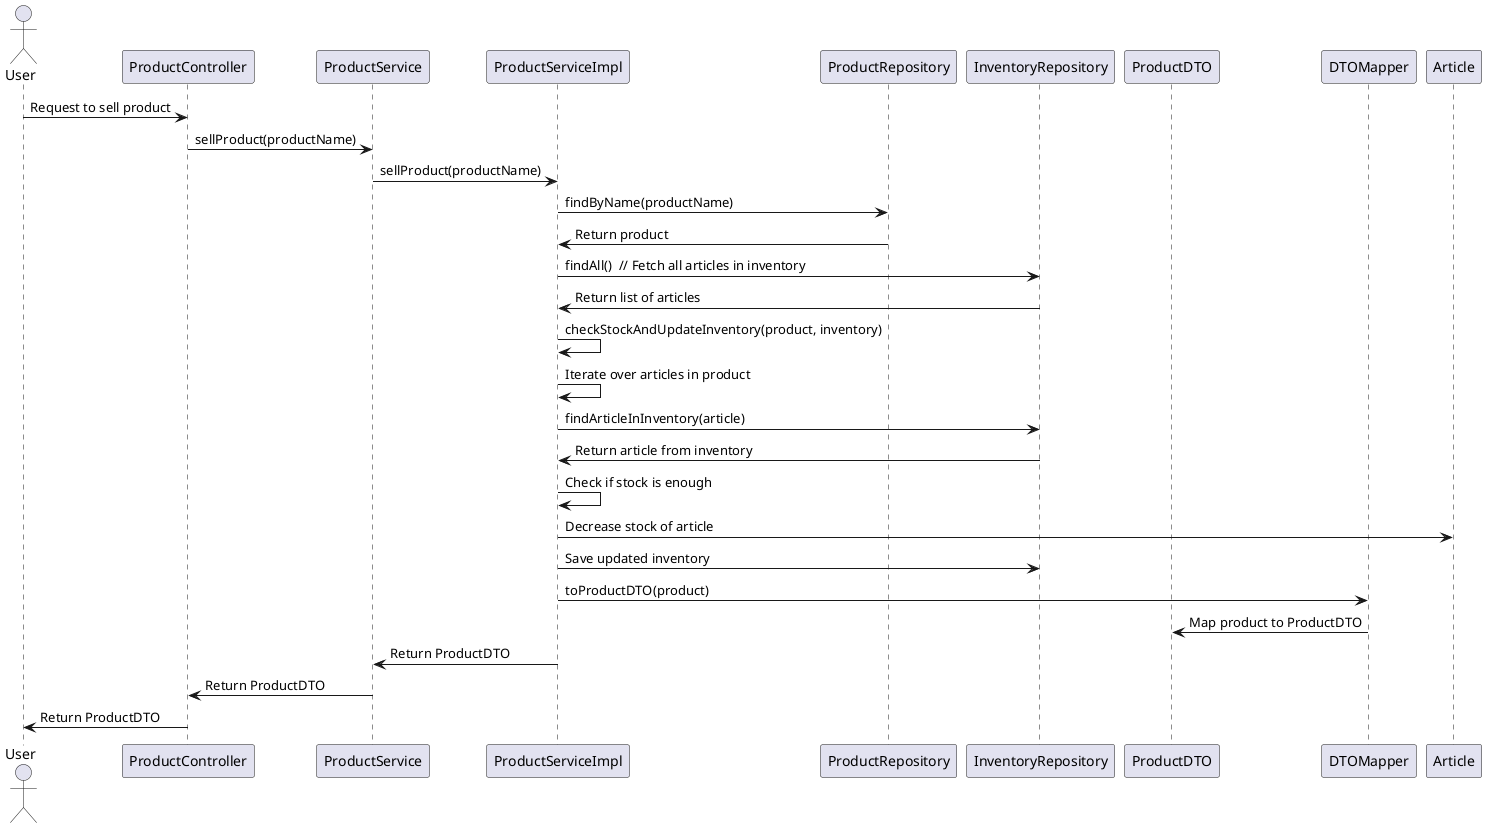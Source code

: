 @startuml

actor User

participant "ProductController" as PC
participant "ProductService" as PS
participant "ProductServiceImpl" as PSI
participant "ProductRepository" as PR
participant "InventoryRepository" as IR
participant "ProductDTO" as PDT
participant "DTOMapper" as DM
participant "Article" as A

User -> PC : Request to sell product
PC -> PS : sellProduct(productName)
PS -> PSI : sellProduct(productName)
PSI -> PR : findByName(productName)
PR -> PSI : Return product
PSI -> IR : findAll()  // Fetch all articles in inventory
IR -> PSI : Return list of articles
PSI -> PSI : checkStockAndUpdateInventory(product, inventory)
PSI -> PSI : Iterate over articles in product
PSI -> IR : findArticleInInventory(article)
IR -> PSI : Return article from inventory
PSI -> PSI : Check if stock is enough
PSI -> A : Decrease stock of article
PSI -> IR : Save updated inventory
PSI -> DM : toProductDTO(product)
DM -> PDT : Map product to ProductDTO
PSI -> PS : Return ProductDTO
PS -> PC : Return ProductDTO
PC -> User : Return ProductDTO

@enduml